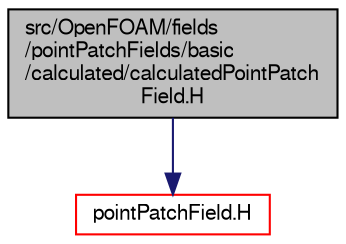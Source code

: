 digraph "src/OpenFOAM/fields/pointPatchFields/basic/calculated/calculatedPointPatchField.H"
{
  bgcolor="transparent";
  edge [fontname="FreeSans",fontsize="10",labelfontname="FreeSans",labelfontsize="10"];
  node [fontname="FreeSans",fontsize="10",shape=record];
  Node1 [label="src/OpenFOAM/fields\l/pointPatchFields/basic\l/calculated/calculatedPointPatch\lField.H",height=0.2,width=0.4,color="black", fillcolor="grey75", style="filled" fontcolor="black"];
  Node1 -> Node2 [color="midnightblue",fontsize="10",style="solid",fontname="FreeSans"];
  Node2 [label="pointPatchField.H",height=0.2,width=0.4,color="red",URL="$a07672.html"];
}
